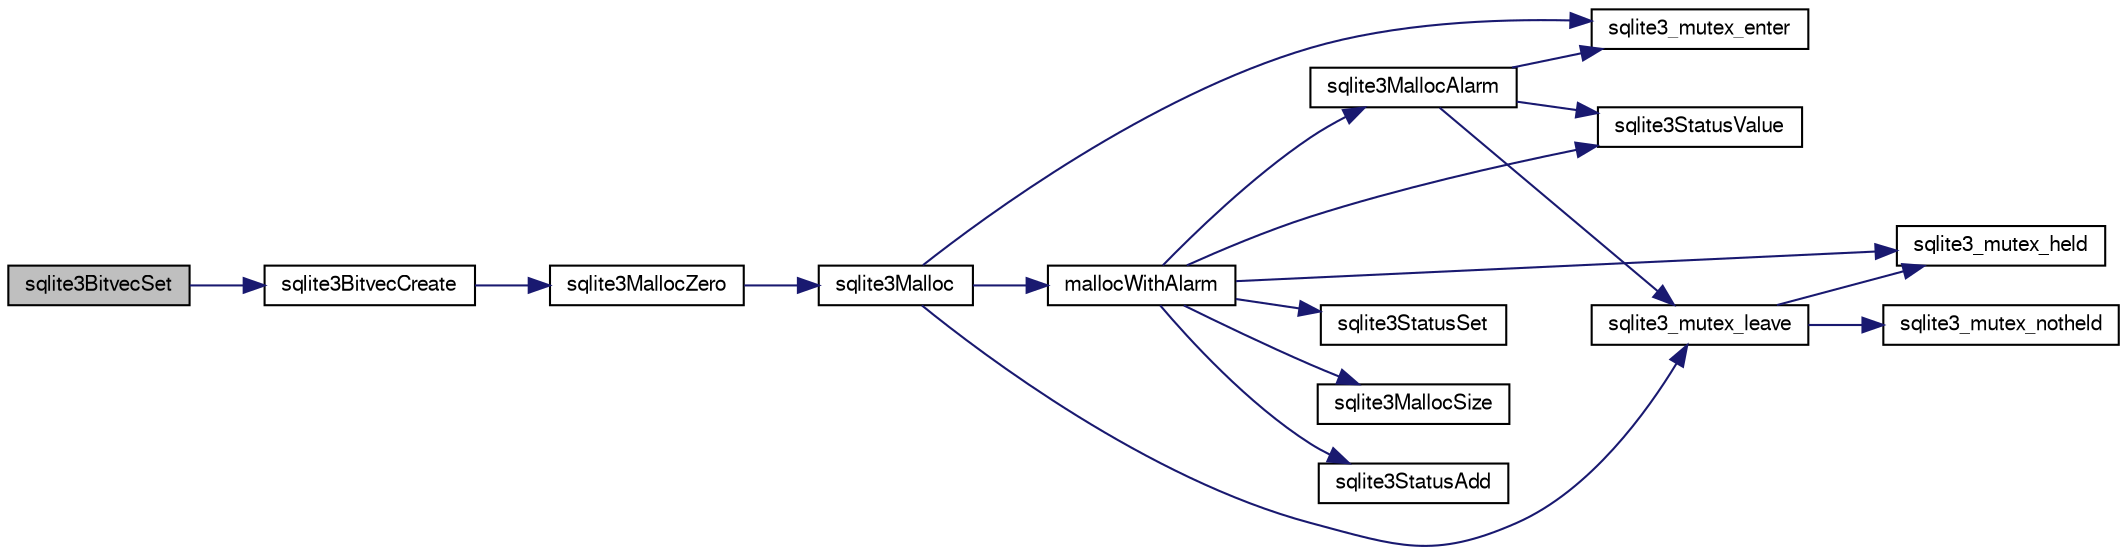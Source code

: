 digraph "sqlite3BitvecSet"
{
  edge [fontname="FreeSans",fontsize="10",labelfontname="FreeSans",labelfontsize="10"];
  node [fontname="FreeSans",fontsize="10",shape=record];
  rankdir="LR";
  Node432778 [label="sqlite3BitvecSet",height=0.2,width=0.4,color="black", fillcolor="grey75", style="filled", fontcolor="black"];
  Node432778 -> Node432779 [color="midnightblue",fontsize="10",style="solid",fontname="FreeSans"];
  Node432779 [label="sqlite3BitvecCreate",height=0.2,width=0.4,color="black", fillcolor="white", style="filled",URL="$sqlite3_8c.html#a0a60c2422cf28790767f5bc7598514ee"];
  Node432779 -> Node432780 [color="midnightblue",fontsize="10",style="solid",fontname="FreeSans"];
  Node432780 [label="sqlite3MallocZero",height=0.2,width=0.4,color="black", fillcolor="white", style="filled",URL="$sqlite3_8c.html#ab3e07a30b9b5471f9f5e8f9cb7229934"];
  Node432780 -> Node432781 [color="midnightblue",fontsize="10",style="solid",fontname="FreeSans"];
  Node432781 [label="sqlite3Malloc",height=0.2,width=0.4,color="black", fillcolor="white", style="filled",URL="$sqlite3_8c.html#a361a2eaa846b1885f123abe46f5d8b2b"];
  Node432781 -> Node432782 [color="midnightblue",fontsize="10",style="solid",fontname="FreeSans"];
  Node432782 [label="sqlite3_mutex_enter",height=0.2,width=0.4,color="black", fillcolor="white", style="filled",URL="$sqlite3_8c.html#a1c12cde690bd89f104de5cbad12a6bf5"];
  Node432781 -> Node432783 [color="midnightblue",fontsize="10",style="solid",fontname="FreeSans"];
  Node432783 [label="mallocWithAlarm",height=0.2,width=0.4,color="black", fillcolor="white", style="filled",URL="$sqlite3_8c.html#ab070d5cf8e48ec8a6a43cf025d48598b"];
  Node432783 -> Node432784 [color="midnightblue",fontsize="10",style="solid",fontname="FreeSans"];
  Node432784 [label="sqlite3_mutex_held",height=0.2,width=0.4,color="black", fillcolor="white", style="filled",URL="$sqlite3_8c.html#acf77da68932b6bc163c5e68547ecc3e7"];
  Node432783 -> Node432785 [color="midnightblue",fontsize="10",style="solid",fontname="FreeSans"];
  Node432785 [label="sqlite3StatusSet",height=0.2,width=0.4,color="black", fillcolor="white", style="filled",URL="$sqlite3_8c.html#afec7586c01fcb5ea17dc9d7725a589d9"];
  Node432783 -> Node432786 [color="midnightblue",fontsize="10",style="solid",fontname="FreeSans"];
  Node432786 [label="sqlite3StatusValue",height=0.2,width=0.4,color="black", fillcolor="white", style="filled",URL="$sqlite3_8c.html#a30b8ac296c6e200c1fa57708d52c6ef6"];
  Node432783 -> Node432787 [color="midnightblue",fontsize="10",style="solid",fontname="FreeSans"];
  Node432787 [label="sqlite3MallocAlarm",height=0.2,width=0.4,color="black", fillcolor="white", style="filled",URL="$sqlite3_8c.html#ada66988e8471d1198f3219c062377508"];
  Node432787 -> Node432786 [color="midnightblue",fontsize="10",style="solid",fontname="FreeSans"];
  Node432787 -> Node432788 [color="midnightblue",fontsize="10",style="solid",fontname="FreeSans"];
  Node432788 [label="sqlite3_mutex_leave",height=0.2,width=0.4,color="black", fillcolor="white", style="filled",URL="$sqlite3_8c.html#a5838d235601dbd3c1fa993555c6bcc93"];
  Node432788 -> Node432784 [color="midnightblue",fontsize="10",style="solid",fontname="FreeSans"];
  Node432788 -> Node432789 [color="midnightblue",fontsize="10",style="solid",fontname="FreeSans"];
  Node432789 [label="sqlite3_mutex_notheld",height=0.2,width=0.4,color="black", fillcolor="white", style="filled",URL="$sqlite3_8c.html#a83967c837c1c000d3b5adcfaa688f5dc"];
  Node432787 -> Node432782 [color="midnightblue",fontsize="10",style="solid",fontname="FreeSans"];
  Node432783 -> Node432790 [color="midnightblue",fontsize="10",style="solid",fontname="FreeSans"];
  Node432790 [label="sqlite3MallocSize",height=0.2,width=0.4,color="black", fillcolor="white", style="filled",URL="$sqlite3_8c.html#acf5d2a5f35270bafb050bd2def576955"];
  Node432783 -> Node432791 [color="midnightblue",fontsize="10",style="solid",fontname="FreeSans"];
  Node432791 [label="sqlite3StatusAdd",height=0.2,width=0.4,color="black", fillcolor="white", style="filled",URL="$sqlite3_8c.html#afa029f93586aeab4cc85360905dae9cd"];
  Node432781 -> Node432788 [color="midnightblue",fontsize="10",style="solid",fontname="FreeSans"];
}
